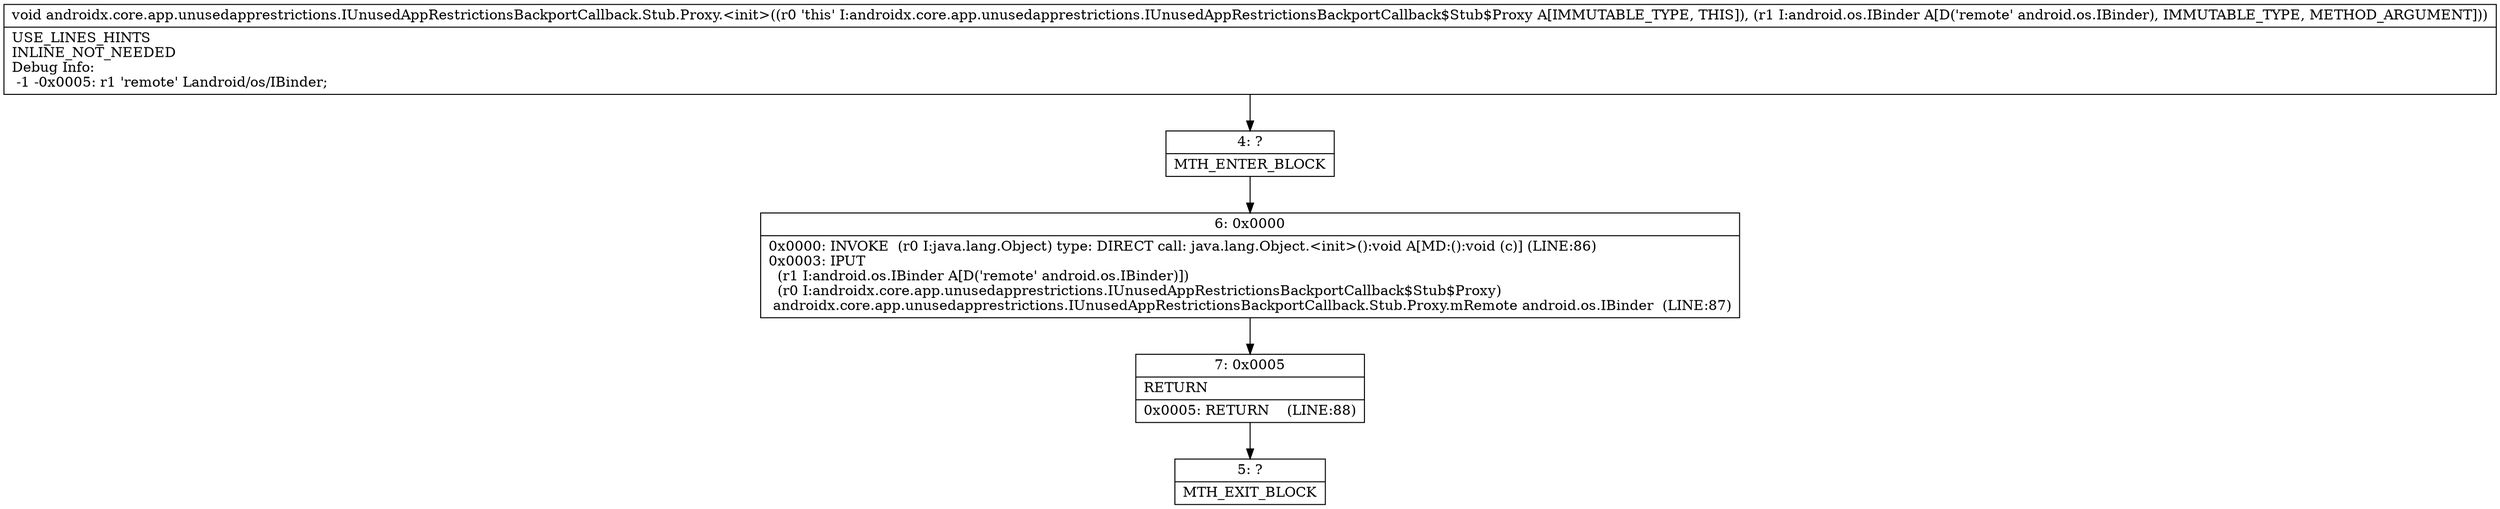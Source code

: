 digraph "CFG forandroidx.core.app.unusedapprestrictions.IUnusedAppRestrictionsBackportCallback.Stub.Proxy.\<init\>(Landroid\/os\/IBinder;)V" {
Node_4 [shape=record,label="{4\:\ ?|MTH_ENTER_BLOCK\l}"];
Node_6 [shape=record,label="{6\:\ 0x0000|0x0000: INVOKE  (r0 I:java.lang.Object) type: DIRECT call: java.lang.Object.\<init\>():void A[MD:():void (c)] (LINE:86)\l0x0003: IPUT  \l  (r1 I:android.os.IBinder A[D('remote' android.os.IBinder)])\l  (r0 I:androidx.core.app.unusedapprestrictions.IUnusedAppRestrictionsBackportCallback$Stub$Proxy)\l androidx.core.app.unusedapprestrictions.IUnusedAppRestrictionsBackportCallback.Stub.Proxy.mRemote android.os.IBinder  (LINE:87)\l}"];
Node_7 [shape=record,label="{7\:\ 0x0005|RETURN\l|0x0005: RETURN    (LINE:88)\l}"];
Node_5 [shape=record,label="{5\:\ ?|MTH_EXIT_BLOCK\l}"];
MethodNode[shape=record,label="{void androidx.core.app.unusedapprestrictions.IUnusedAppRestrictionsBackportCallback.Stub.Proxy.\<init\>((r0 'this' I:androidx.core.app.unusedapprestrictions.IUnusedAppRestrictionsBackportCallback$Stub$Proxy A[IMMUTABLE_TYPE, THIS]), (r1 I:android.os.IBinder A[D('remote' android.os.IBinder), IMMUTABLE_TYPE, METHOD_ARGUMENT]))  | USE_LINES_HINTS\lINLINE_NOT_NEEDED\lDebug Info:\l  \-1 \-0x0005: r1 'remote' Landroid\/os\/IBinder;\l}"];
MethodNode -> Node_4;Node_4 -> Node_6;
Node_6 -> Node_7;
Node_7 -> Node_5;
}

